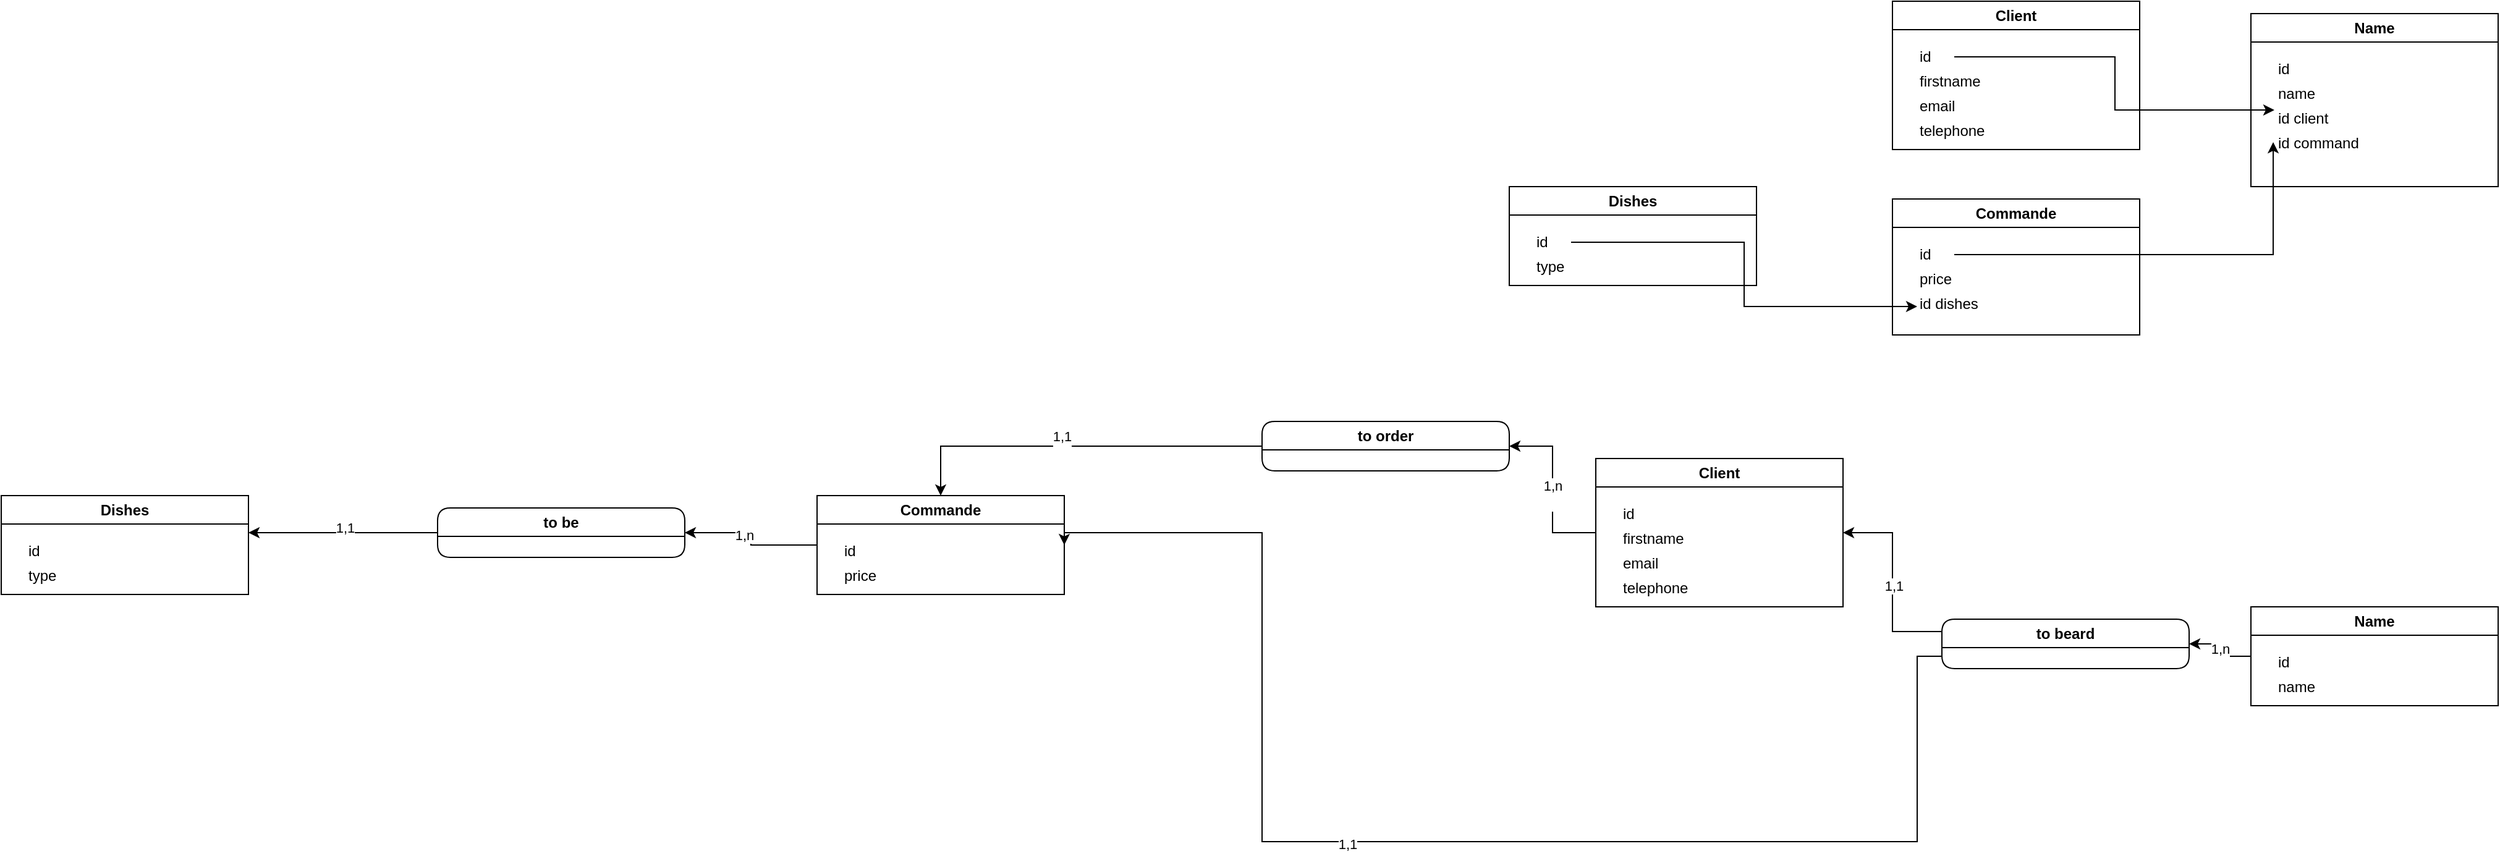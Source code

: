 <mxfile version="26.0.13">
  <diagram name="Page-1" id="PlA0bTD1htJH5vswvW3-">
    <mxGraphModel dx="3088" dy="1955" grid="1" gridSize="10" guides="1" tooltips="1" connect="1" arrows="1" fold="1" page="1" pageScale="1" pageWidth="827" pageHeight="1169" math="0" shadow="0">
      <root>
        <mxCell id="0" />
        <mxCell id="1" parent="0" />
        <mxCell id="KmXmgMrSgxEoT7Rdzo6j-13" style="edgeStyle=orthogonalEdgeStyle;rounded=0;orthogonalLoop=1;jettySize=auto;html=1;entryX=1;entryY=0.5;entryDx=0;entryDy=0;" edge="1" parent="1" source="KmXmgMrSgxEoT7Rdzo6j-1" target="KmXmgMrSgxEoT7Rdzo6j-4">
          <mxGeometry relative="1" as="geometry" />
        </mxCell>
        <mxCell id="KmXmgMrSgxEoT7Rdzo6j-16" value="1,n" style="edgeLabel;html=1;align=center;verticalAlign=middle;resizable=0;points=[];" vertex="1" connectable="0" parent="KmXmgMrSgxEoT7Rdzo6j-13">
          <mxGeometry x="0.033" relative="1" as="geometry">
            <mxPoint as="offset" />
          </mxGeometry>
        </mxCell>
        <mxCell id="KmXmgMrSgxEoT7Rdzo6j-1" value="Name" style="swimlane;whiteSpace=wrap;html=1;" vertex="1" parent="1">
          <mxGeometry x="640" y="290" width="200" height="80" as="geometry" />
        </mxCell>
        <mxCell id="KmXmgMrSgxEoT7Rdzo6j-2" value="id" style="text;html=1;align=left;verticalAlign=middle;resizable=0;points=[];autosize=1;strokeColor=none;fillColor=none;" vertex="1" parent="KmXmgMrSgxEoT7Rdzo6j-1">
          <mxGeometry x="20" y="30" width="30" height="30" as="geometry" />
        </mxCell>
        <mxCell id="KmXmgMrSgxEoT7Rdzo6j-3" value="name" style="text;html=1;align=left;verticalAlign=middle;resizable=0;points=[];autosize=1;strokeColor=none;fillColor=none;" vertex="1" parent="KmXmgMrSgxEoT7Rdzo6j-1">
          <mxGeometry x="20" y="50" width="50" height="30" as="geometry" />
        </mxCell>
        <mxCell id="KmXmgMrSgxEoT7Rdzo6j-14" style="edgeStyle=orthogonalEdgeStyle;rounded=0;orthogonalLoop=1;jettySize=auto;html=1;exitX=0;exitY=0.25;exitDx=0;exitDy=0;entryX=1;entryY=0.5;entryDx=0;entryDy=0;" edge="1" parent="1" source="KmXmgMrSgxEoT7Rdzo6j-4" target="KmXmgMrSgxEoT7Rdzo6j-7">
          <mxGeometry relative="1" as="geometry" />
        </mxCell>
        <mxCell id="KmXmgMrSgxEoT7Rdzo6j-17" value="1,1" style="edgeLabel;html=1;align=center;verticalAlign=middle;resizable=0;points=[];" vertex="1" connectable="0" parent="KmXmgMrSgxEoT7Rdzo6j-14">
          <mxGeometry x="-0.033" y="-1" relative="1" as="geometry">
            <mxPoint as="offset" />
          </mxGeometry>
        </mxCell>
        <mxCell id="KmXmgMrSgxEoT7Rdzo6j-15" style="edgeStyle=orthogonalEdgeStyle;rounded=0;orthogonalLoop=1;jettySize=auto;html=1;exitX=0;exitY=0.75;exitDx=0;exitDy=0;entryX=1;entryY=0.5;entryDx=0;entryDy=0;" edge="1" parent="1" source="KmXmgMrSgxEoT7Rdzo6j-4" target="KmXmgMrSgxEoT7Rdzo6j-10">
          <mxGeometry relative="1" as="geometry">
            <Array as="points">
              <mxPoint x="370" y="330" />
              <mxPoint x="370" y="480" />
              <mxPoint x="-160" y="480" />
              <mxPoint x="-160" y="230" />
            </Array>
          </mxGeometry>
        </mxCell>
        <mxCell id="KmXmgMrSgxEoT7Rdzo6j-18" value="1,1" style="edgeLabel;html=1;align=center;verticalAlign=middle;resizable=0;points=[];" vertex="1" connectable="0" parent="KmXmgMrSgxEoT7Rdzo6j-15">
          <mxGeometry x="0.127" y="2" relative="1" as="geometry">
            <mxPoint as="offset" />
          </mxGeometry>
        </mxCell>
        <mxCell id="KmXmgMrSgxEoT7Rdzo6j-4" value="to beard" style="swimlane;whiteSpace=wrap;html=1;rounded=1;" vertex="1" parent="1">
          <mxGeometry x="390" y="300" width="200" height="40" as="geometry" />
        </mxCell>
        <mxCell id="KmXmgMrSgxEoT7Rdzo6j-23" style="edgeStyle=orthogonalEdgeStyle;rounded=0;orthogonalLoop=1;jettySize=auto;html=1;exitX=0;exitY=0.5;exitDx=0;exitDy=0;entryX=1;entryY=0.5;entryDx=0;entryDy=0;" edge="1" parent="1" source="KmXmgMrSgxEoT7Rdzo6j-7" target="KmXmgMrSgxEoT7Rdzo6j-22">
          <mxGeometry relative="1" as="geometry" />
        </mxCell>
        <mxCell id="KmXmgMrSgxEoT7Rdzo6j-25" value="1,n&lt;div&gt;&lt;br&gt;&lt;/div&gt;" style="edgeLabel;html=1;align=center;verticalAlign=middle;resizable=0;points=[];" vertex="1" connectable="0" parent="KmXmgMrSgxEoT7Rdzo6j-23">
          <mxGeometry x="-0.057" relative="1" as="geometry">
            <mxPoint as="offset" />
          </mxGeometry>
        </mxCell>
        <mxCell id="KmXmgMrSgxEoT7Rdzo6j-7" value="Client" style="swimlane;whiteSpace=wrap;html=1;" vertex="1" parent="1">
          <mxGeometry x="110" y="170" width="200" height="120" as="geometry" />
        </mxCell>
        <mxCell id="KmXmgMrSgxEoT7Rdzo6j-8" value="id" style="text;html=1;align=left;verticalAlign=middle;resizable=0;points=[];autosize=1;strokeColor=none;fillColor=none;" vertex="1" parent="KmXmgMrSgxEoT7Rdzo6j-7">
          <mxGeometry x="20" y="30" width="30" height="30" as="geometry" />
        </mxCell>
        <mxCell id="KmXmgMrSgxEoT7Rdzo6j-9" value="firstname" style="text;html=1;align=left;verticalAlign=middle;resizable=0;points=[];autosize=1;strokeColor=none;fillColor=none;" vertex="1" parent="KmXmgMrSgxEoT7Rdzo6j-7">
          <mxGeometry x="20" y="50" width="70" height="30" as="geometry" />
        </mxCell>
        <mxCell id="KmXmgMrSgxEoT7Rdzo6j-19" value="email" style="text;html=1;align=left;verticalAlign=middle;resizable=0;points=[];autosize=1;strokeColor=none;fillColor=none;" vertex="1" parent="KmXmgMrSgxEoT7Rdzo6j-7">
          <mxGeometry x="20" y="70" width="50" height="30" as="geometry" />
        </mxCell>
        <mxCell id="KmXmgMrSgxEoT7Rdzo6j-20" value="telephone" style="text;html=1;align=left;verticalAlign=middle;resizable=0;points=[];autosize=1;strokeColor=none;fillColor=none;" vertex="1" parent="KmXmgMrSgxEoT7Rdzo6j-7">
          <mxGeometry x="20" y="90" width="80" height="30" as="geometry" />
        </mxCell>
        <mxCell id="KmXmgMrSgxEoT7Rdzo6j-31" style="edgeStyle=orthogonalEdgeStyle;rounded=0;orthogonalLoop=1;jettySize=auto;html=1;exitX=0;exitY=0.5;exitDx=0;exitDy=0;entryX=1;entryY=0.5;entryDx=0;entryDy=0;" edge="1" parent="1" source="KmXmgMrSgxEoT7Rdzo6j-10" target="KmXmgMrSgxEoT7Rdzo6j-27">
          <mxGeometry relative="1" as="geometry" />
        </mxCell>
        <mxCell id="KmXmgMrSgxEoT7Rdzo6j-36" value="1,n" style="edgeLabel;html=1;align=center;verticalAlign=middle;resizable=0;points=[];" vertex="1" connectable="0" parent="KmXmgMrSgxEoT7Rdzo6j-31">
          <mxGeometry x="0.178" y="2" relative="1" as="geometry">
            <mxPoint as="offset" />
          </mxGeometry>
        </mxCell>
        <mxCell id="KmXmgMrSgxEoT7Rdzo6j-10" value="Commande" style="swimlane;whiteSpace=wrap;html=1;startSize=23;" vertex="1" parent="1">
          <mxGeometry x="-520" y="200" width="200" height="80" as="geometry" />
        </mxCell>
        <mxCell id="KmXmgMrSgxEoT7Rdzo6j-11" value="id" style="text;html=1;align=left;verticalAlign=middle;resizable=0;points=[];autosize=1;strokeColor=none;fillColor=none;" vertex="1" parent="KmXmgMrSgxEoT7Rdzo6j-10">
          <mxGeometry x="20" y="30" width="30" height="30" as="geometry" />
        </mxCell>
        <mxCell id="KmXmgMrSgxEoT7Rdzo6j-12" value="price" style="text;html=1;align=left;verticalAlign=middle;resizable=0;points=[];autosize=1;strokeColor=none;fillColor=none;" vertex="1" parent="KmXmgMrSgxEoT7Rdzo6j-10">
          <mxGeometry x="20" y="50" width="50" height="30" as="geometry" />
        </mxCell>
        <mxCell id="KmXmgMrSgxEoT7Rdzo6j-24" style="edgeStyle=orthogonalEdgeStyle;rounded=0;orthogonalLoop=1;jettySize=auto;html=1;exitX=0;exitY=0.5;exitDx=0;exitDy=0;entryX=0.5;entryY=0;entryDx=0;entryDy=0;" edge="1" parent="1" source="KmXmgMrSgxEoT7Rdzo6j-22" target="KmXmgMrSgxEoT7Rdzo6j-10">
          <mxGeometry relative="1" as="geometry" />
        </mxCell>
        <mxCell id="KmXmgMrSgxEoT7Rdzo6j-26" value="1,1&lt;div&gt;&lt;br&gt;&lt;/div&gt;" style="edgeLabel;html=1;align=center;verticalAlign=middle;resizable=0;points=[];" vertex="1" connectable="0" parent="KmXmgMrSgxEoT7Rdzo6j-24">
          <mxGeometry x="0.082" y="-1" relative="1" as="geometry">
            <mxPoint as="offset" />
          </mxGeometry>
        </mxCell>
        <mxCell id="KmXmgMrSgxEoT7Rdzo6j-22" value="to order" style="swimlane;whiteSpace=wrap;html=1;rounded=1;" vertex="1" parent="1">
          <mxGeometry x="-160" y="140" width="200" height="40" as="geometry" />
        </mxCell>
        <mxCell id="KmXmgMrSgxEoT7Rdzo6j-32" style="edgeStyle=orthogonalEdgeStyle;rounded=0;orthogonalLoop=1;jettySize=auto;html=1;exitX=0;exitY=0.5;exitDx=0;exitDy=0;" edge="1" parent="1" source="KmXmgMrSgxEoT7Rdzo6j-27">
          <mxGeometry relative="1" as="geometry">
            <mxPoint x="-980" y="230" as="targetPoint" />
          </mxGeometry>
        </mxCell>
        <mxCell id="KmXmgMrSgxEoT7Rdzo6j-37" value="1,1" style="edgeLabel;html=1;align=center;verticalAlign=middle;resizable=0;points=[];" vertex="1" connectable="0" parent="KmXmgMrSgxEoT7Rdzo6j-32">
          <mxGeometry x="-0.021" y="-3" relative="1" as="geometry">
            <mxPoint y="-1" as="offset" />
          </mxGeometry>
        </mxCell>
        <mxCell id="KmXmgMrSgxEoT7Rdzo6j-27" value="to be" style="swimlane;whiteSpace=wrap;html=1;rounded=1;" vertex="1" parent="1">
          <mxGeometry x="-827" y="210" width="200" height="40" as="geometry" />
        </mxCell>
        <mxCell id="KmXmgMrSgxEoT7Rdzo6j-28" value="Dishes" style="swimlane;whiteSpace=wrap;html=1;startSize=23;" vertex="1" parent="1">
          <mxGeometry x="-1180" y="200" width="200" height="80" as="geometry" />
        </mxCell>
        <mxCell id="KmXmgMrSgxEoT7Rdzo6j-29" value="id" style="text;html=1;align=left;verticalAlign=middle;resizable=0;points=[];autosize=1;strokeColor=none;fillColor=none;" vertex="1" parent="KmXmgMrSgxEoT7Rdzo6j-28">
          <mxGeometry x="20" y="30" width="30" height="30" as="geometry" />
        </mxCell>
        <mxCell id="KmXmgMrSgxEoT7Rdzo6j-30" value="type" style="text;html=1;align=left;verticalAlign=middle;resizable=0;points=[];autosize=1;strokeColor=none;fillColor=none;" vertex="1" parent="KmXmgMrSgxEoT7Rdzo6j-28">
          <mxGeometry x="20" y="50" width="50" height="30" as="geometry" />
        </mxCell>
        <mxCell id="KmXmgMrSgxEoT7Rdzo6j-38" value="Name" style="swimlane;whiteSpace=wrap;html=1;" vertex="1" parent="1">
          <mxGeometry x="640" y="-190" width="200" height="140" as="geometry" />
        </mxCell>
        <mxCell id="KmXmgMrSgxEoT7Rdzo6j-39" value="id" style="text;html=1;align=left;verticalAlign=middle;resizable=0;points=[];autosize=1;strokeColor=none;fillColor=none;" vertex="1" parent="KmXmgMrSgxEoT7Rdzo6j-38">
          <mxGeometry x="20" y="30" width="30" height="30" as="geometry" />
        </mxCell>
        <mxCell id="KmXmgMrSgxEoT7Rdzo6j-40" value="name" style="text;html=1;align=left;verticalAlign=middle;resizable=0;points=[];autosize=1;strokeColor=none;fillColor=none;" vertex="1" parent="KmXmgMrSgxEoT7Rdzo6j-38">
          <mxGeometry x="20" y="50" width="50" height="30" as="geometry" />
        </mxCell>
        <mxCell id="KmXmgMrSgxEoT7Rdzo6j-41" value="id client" style="text;html=1;align=left;verticalAlign=middle;resizable=0;points=[];autosize=1;strokeColor=none;fillColor=none;" vertex="1" parent="KmXmgMrSgxEoT7Rdzo6j-38">
          <mxGeometry x="20" y="70" width="60" height="30" as="geometry" />
        </mxCell>
        <mxCell id="KmXmgMrSgxEoT7Rdzo6j-42" value="id command" style="text;html=1;align=left;verticalAlign=middle;resizable=0;points=[];autosize=1;strokeColor=none;fillColor=none;" vertex="1" parent="KmXmgMrSgxEoT7Rdzo6j-38">
          <mxGeometry x="20" y="90" width="90" height="30" as="geometry" />
        </mxCell>
        <mxCell id="KmXmgMrSgxEoT7Rdzo6j-44" value="Client" style="swimlane;whiteSpace=wrap;html=1;" vertex="1" parent="1">
          <mxGeometry x="350" y="-200" width="200" height="120" as="geometry" />
        </mxCell>
        <mxCell id="KmXmgMrSgxEoT7Rdzo6j-45" value="id" style="text;html=1;align=left;verticalAlign=middle;resizable=0;points=[];autosize=1;strokeColor=none;fillColor=none;" vertex="1" parent="KmXmgMrSgxEoT7Rdzo6j-44">
          <mxGeometry x="20" y="30" width="30" height="30" as="geometry" />
        </mxCell>
        <mxCell id="KmXmgMrSgxEoT7Rdzo6j-46" value="firstname" style="text;html=1;align=left;verticalAlign=middle;resizable=0;points=[];autosize=1;strokeColor=none;fillColor=none;" vertex="1" parent="KmXmgMrSgxEoT7Rdzo6j-44">
          <mxGeometry x="20" y="50" width="70" height="30" as="geometry" />
        </mxCell>
        <mxCell id="KmXmgMrSgxEoT7Rdzo6j-47" value="email" style="text;html=1;align=left;verticalAlign=middle;resizable=0;points=[];autosize=1;strokeColor=none;fillColor=none;" vertex="1" parent="KmXmgMrSgxEoT7Rdzo6j-44">
          <mxGeometry x="20" y="70" width="50" height="30" as="geometry" />
        </mxCell>
        <mxCell id="KmXmgMrSgxEoT7Rdzo6j-48" value="telephone" style="text;html=1;align=left;verticalAlign=middle;resizable=0;points=[];autosize=1;strokeColor=none;fillColor=none;" vertex="1" parent="KmXmgMrSgxEoT7Rdzo6j-44">
          <mxGeometry x="20" y="90" width="80" height="30" as="geometry" />
        </mxCell>
        <mxCell id="KmXmgMrSgxEoT7Rdzo6j-49" style="edgeStyle=orthogonalEdgeStyle;rounded=0;orthogonalLoop=1;jettySize=auto;html=1;entryX=-0.017;entryY=0.267;entryDx=0;entryDy=0;entryPerimeter=0;" edge="1" parent="1" source="KmXmgMrSgxEoT7Rdzo6j-45" target="KmXmgMrSgxEoT7Rdzo6j-41">
          <mxGeometry relative="1" as="geometry" />
        </mxCell>
        <mxCell id="KmXmgMrSgxEoT7Rdzo6j-50" value="Commande" style="swimlane;whiteSpace=wrap;html=1;startSize=23;" vertex="1" parent="1">
          <mxGeometry x="350" y="-40" width="200" height="110" as="geometry" />
        </mxCell>
        <mxCell id="KmXmgMrSgxEoT7Rdzo6j-51" value="id" style="text;html=1;align=left;verticalAlign=middle;resizable=0;points=[];autosize=1;strokeColor=none;fillColor=none;" vertex="1" parent="KmXmgMrSgxEoT7Rdzo6j-50">
          <mxGeometry x="20" y="30" width="30" height="30" as="geometry" />
        </mxCell>
        <mxCell id="KmXmgMrSgxEoT7Rdzo6j-52" value="price" style="text;html=1;align=left;verticalAlign=middle;resizable=0;points=[];autosize=1;strokeColor=none;fillColor=none;" vertex="1" parent="KmXmgMrSgxEoT7Rdzo6j-50">
          <mxGeometry x="20" y="50" width="50" height="30" as="geometry" />
        </mxCell>
        <mxCell id="KmXmgMrSgxEoT7Rdzo6j-57" value="id dishes" style="text;html=1;align=left;verticalAlign=middle;resizable=0;points=[];autosize=1;strokeColor=none;fillColor=none;" vertex="1" parent="KmXmgMrSgxEoT7Rdzo6j-50">
          <mxGeometry x="20" y="70" width="70" height="30" as="geometry" />
        </mxCell>
        <mxCell id="KmXmgMrSgxEoT7Rdzo6j-53" style="edgeStyle=orthogonalEdgeStyle;rounded=0;orthogonalLoop=1;jettySize=auto;html=1;entryX=-0.022;entryY=0.467;entryDx=0;entryDy=0;entryPerimeter=0;" edge="1" parent="1" source="KmXmgMrSgxEoT7Rdzo6j-51" target="KmXmgMrSgxEoT7Rdzo6j-42">
          <mxGeometry relative="1" as="geometry" />
        </mxCell>
        <mxCell id="KmXmgMrSgxEoT7Rdzo6j-54" value="Dishes" style="swimlane;whiteSpace=wrap;html=1;startSize=23;" vertex="1" parent="1">
          <mxGeometry x="40" y="-50" width="200" height="80" as="geometry" />
        </mxCell>
        <mxCell id="KmXmgMrSgxEoT7Rdzo6j-55" value="id" style="text;html=1;align=left;verticalAlign=middle;resizable=0;points=[];autosize=1;strokeColor=none;fillColor=none;" vertex="1" parent="KmXmgMrSgxEoT7Rdzo6j-54">
          <mxGeometry x="20" y="30" width="30" height="30" as="geometry" />
        </mxCell>
        <mxCell id="KmXmgMrSgxEoT7Rdzo6j-56" value="type" style="text;html=1;align=left;verticalAlign=middle;resizable=0;points=[];autosize=1;strokeColor=none;fillColor=none;" vertex="1" parent="KmXmgMrSgxEoT7Rdzo6j-54">
          <mxGeometry x="20" y="50" width="50" height="30" as="geometry" />
        </mxCell>
        <mxCell id="KmXmgMrSgxEoT7Rdzo6j-58" style="edgeStyle=orthogonalEdgeStyle;rounded=0;orthogonalLoop=1;jettySize=auto;html=1;entryX=0;entryY=0.567;entryDx=0;entryDy=0;entryPerimeter=0;" edge="1" parent="1" source="KmXmgMrSgxEoT7Rdzo6j-55" target="KmXmgMrSgxEoT7Rdzo6j-57">
          <mxGeometry relative="1" as="geometry" />
        </mxCell>
      </root>
    </mxGraphModel>
  </diagram>
</mxfile>
